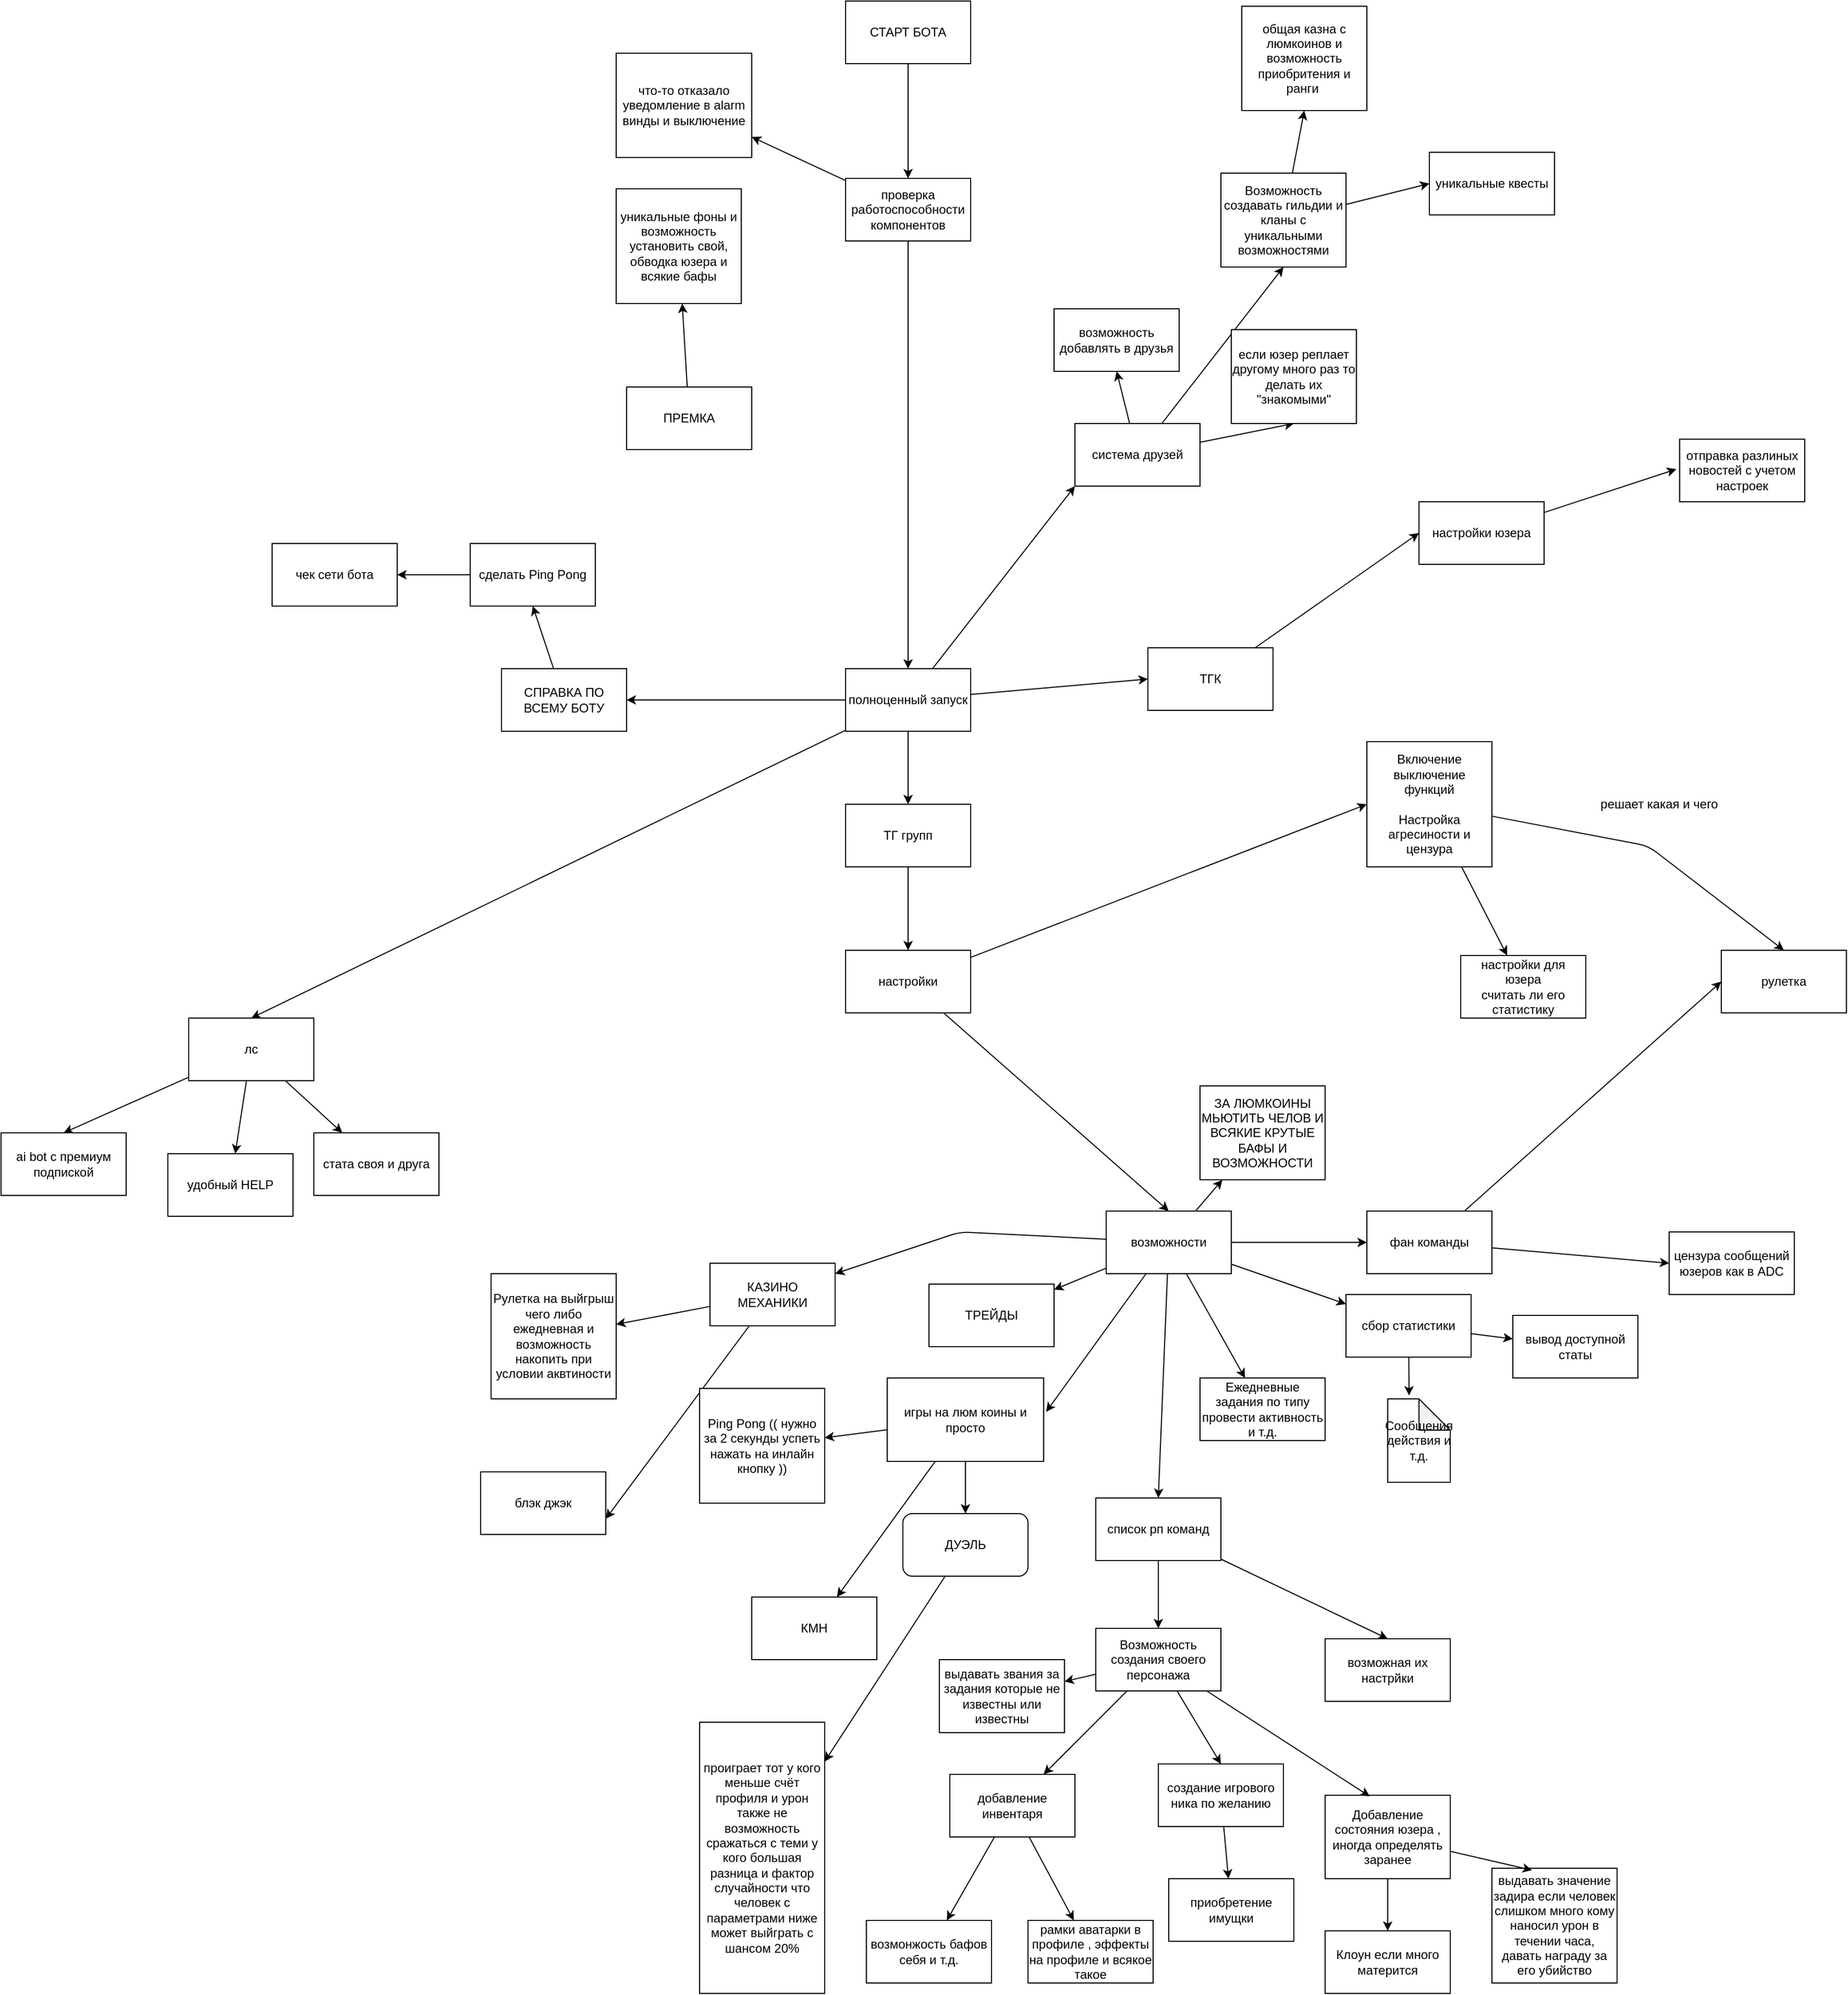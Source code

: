 <mxfile>
    <diagram id="T-KOo3m1sxwY2ycDkscS" name="Страница — 1">
        <mxGraphModel dx="3160" dy="2478" grid="1" gridSize="10" guides="1" tooltips="1" connect="1" arrows="1" fold="1" page="1" pageScale="1" pageWidth="850" pageHeight="1100" math="0" shadow="0">
            <root>
                <mxCell id="0"/>
                <mxCell id="1" parent="0"/>
                <mxCell id="4" style="edgeStyle=none;html=1;entryX=0.5;entryY=0;entryDx=0;entryDy=0;" parent="1" source="2" target="3" edge="1">
                    <mxGeometry relative="1" as="geometry"/>
                </mxCell>
                <mxCell id="2" value="СТАРТ БОТА" style="rounded=0;whiteSpace=wrap;html=1;" parent="1" vertex="1">
                    <mxGeometry x="340" y="-360" width="120" height="60" as="geometry"/>
                </mxCell>
                <mxCell id="6" style="edgeStyle=none;html=1;" parent="1" source="3" target="5" edge="1">
                    <mxGeometry relative="1" as="geometry"/>
                </mxCell>
                <mxCell id="8" style="edgeStyle=none;html=1;entryX=0.5;entryY=0;entryDx=0;entryDy=0;" parent="1" source="3" target="7" edge="1">
                    <mxGeometry relative="1" as="geometry"/>
                </mxCell>
                <mxCell id="3" value="проверка работоспособности компонентов" style="rounded=0;whiteSpace=wrap;html=1;" parent="1" vertex="1">
                    <mxGeometry x="340" y="-190" width="120" height="60" as="geometry"/>
                </mxCell>
                <mxCell id="5" value="что-то отказало уведомление в alarm винды и выключение" style="rounded=0;whiteSpace=wrap;html=1;" parent="1" vertex="1">
                    <mxGeometry x="120" y="-310" width="130" height="100" as="geometry"/>
                </mxCell>
                <mxCell id="11" style="edgeStyle=none;html=1;entryX=0.5;entryY=0;entryDx=0;entryDy=0;" parent="1" source="7" target="10" edge="1">
                    <mxGeometry relative="1" as="geometry"/>
                </mxCell>
                <mxCell id="15" style="edgeStyle=none;html=1;entryX=0;entryY=0.5;entryDx=0;entryDy=0;" parent="1" source="7" target="14" edge="1">
                    <mxGeometry relative="1" as="geometry"/>
                </mxCell>
                <mxCell id="31" style="edgeStyle=none;html=1;entryX=0.5;entryY=0;entryDx=0;entryDy=0;" parent="1" source="7" target="30" edge="1">
                    <mxGeometry relative="1" as="geometry"/>
                </mxCell>
                <mxCell id="50" style="edgeStyle=none;html=1;entryX=0;entryY=1;entryDx=0;entryDy=0;" parent="1" source="7" target="51" edge="1">
                    <mxGeometry relative="1" as="geometry">
                        <mxPoint x="530" y="200" as="targetPoint"/>
                    </mxGeometry>
                </mxCell>
                <mxCell id="58" style="edgeStyle=none;html=1;" parent="1" source="7" target="57" edge="1">
                    <mxGeometry relative="1" as="geometry"/>
                </mxCell>
                <mxCell id="7" value="полноценный запуск" style="rounded=0;whiteSpace=wrap;html=1;" parent="1" vertex="1">
                    <mxGeometry x="340" y="280" width="120" height="60" as="geometry"/>
                </mxCell>
                <mxCell id="49" style="edgeStyle=none;html=1;" parent="1" source="10" target="48" edge="1">
                    <mxGeometry relative="1" as="geometry"/>
                </mxCell>
                <mxCell id="61" style="edgeStyle=none;html=1;entryX=0.5;entryY=0;entryDx=0;entryDy=0;" parent="1" source="10" target="52" edge="1">
                    <mxGeometry relative="1" as="geometry"/>
                </mxCell>
                <mxCell id="64" style="edgeStyle=none;html=1;" parent="1" source="10" target="63" edge="1">
                    <mxGeometry relative="1" as="geometry"/>
                </mxCell>
                <mxCell id="10" value="лс" style="rounded=0;whiteSpace=wrap;html=1;" parent="1" vertex="1">
                    <mxGeometry x="-290" y="615" width="120" height="60" as="geometry"/>
                </mxCell>
                <mxCell id="21" style="edgeStyle=none;html=1;" parent="1" source="12" target="20" edge="1">
                    <mxGeometry relative="1" as="geometry"/>
                </mxCell>
                <mxCell id="27" style="edgeStyle=none;html=1;entryX=0.5;entryY=0;entryDx=0;entryDy=0;" parent="1" source="12" target="26" edge="1">
                    <mxGeometry relative="1" as="geometry"/>
                </mxCell>
                <mxCell id="40" style="edgeStyle=none;html=1;entryX=0;entryY=0.5;entryDx=0;entryDy=0;" parent="1" source="12" target="39" edge="1">
                    <mxGeometry relative="1" as="geometry"/>
                </mxCell>
                <mxCell id="73" style="edgeStyle=none;html=1;" parent="1" source="12" target="72" edge="1">
                    <mxGeometry relative="1" as="geometry">
                        <Array as="points">
                            <mxPoint x="450" y="820"/>
                        </Array>
                    </mxGeometry>
                </mxCell>
                <mxCell id="99" style="edgeStyle=none;html=1;" parent="1" source="12" target="98" edge="1">
                    <mxGeometry relative="1" as="geometry"/>
                </mxCell>
                <mxCell id="101" style="edgeStyle=none;html=1;" parent="1" source="12" target="100" edge="1">
                    <mxGeometry relative="1" as="geometry"/>
                </mxCell>
                <mxCell id="103" style="edgeStyle=none;html=1;" parent="1" source="12" target="102" edge="1">
                    <mxGeometry relative="1" as="geometry"/>
                </mxCell>
                <mxCell id="12" value="возможности" style="rounded=0;whiteSpace=wrap;html=1;" parent="1" vertex="1">
                    <mxGeometry x="590" y="800" width="120" height="60" as="geometry"/>
                </mxCell>
                <mxCell id="17" style="edgeStyle=none;html=1;entryX=0;entryY=0.5;entryDx=0;entryDy=0;" parent="1" source="14" target="16" edge="1">
                    <mxGeometry relative="1" as="geometry"/>
                </mxCell>
                <mxCell id="14" value="ТГК" style="rounded=0;whiteSpace=wrap;html=1;" parent="1" vertex="1">
                    <mxGeometry x="630" y="260" width="120" height="60" as="geometry"/>
                </mxCell>
                <mxCell id="16" value="настройки юзера" style="rounded=0;whiteSpace=wrap;html=1;" parent="1" vertex="1">
                    <mxGeometry x="890" y="120" width="120" height="60" as="geometry"/>
                </mxCell>
                <mxCell id="18" value="отправка разлиных новостей с учетом настроек" style="rounded=0;whiteSpace=wrap;html=1;" parent="1" vertex="1">
                    <mxGeometry x="1140" y="60" width="120" height="60" as="geometry"/>
                </mxCell>
                <mxCell id="19" style="edgeStyle=none;html=1;entryX=-0.026;entryY=0.479;entryDx=0;entryDy=0;entryPerimeter=0;" parent="1" source="16" target="18" edge="1">
                    <mxGeometry relative="1" as="geometry"/>
                </mxCell>
                <mxCell id="25" style="edgeStyle=none;html=1;" parent="1" source="20" target="24" edge="1">
                    <mxGeometry relative="1" as="geometry"/>
                </mxCell>
                <mxCell id="20" value="сбор статистики" style="rounded=0;whiteSpace=wrap;html=1;" parent="1" vertex="1">
                    <mxGeometry x="820" y="880" width="120" height="60" as="geometry"/>
                </mxCell>
                <mxCell id="22" value="Сообщения действия и т.д." style="shape=note;whiteSpace=wrap;html=1;backgroundOutline=1;darkOpacity=0.05;" parent="1" vertex="1">
                    <mxGeometry x="860" y="980" width="60" height="80" as="geometry"/>
                </mxCell>
                <mxCell id="23" style="edgeStyle=none;html=1;entryX=0.342;entryY=-0.04;entryDx=0;entryDy=0;entryPerimeter=0;" parent="1" source="20" target="22" edge="1">
                    <mxGeometry relative="1" as="geometry"/>
                </mxCell>
                <mxCell id="24" value="вывод доступной статы" style="rounded=0;whiteSpace=wrap;html=1;" parent="1" vertex="1">
                    <mxGeometry x="980" y="900" width="120" height="60" as="geometry"/>
                </mxCell>
                <mxCell id="29" style="edgeStyle=none;html=1;entryX=0.5;entryY=0;entryDx=0;entryDy=0;" parent="1" source="26" target="28" edge="1">
                    <mxGeometry relative="1" as="geometry"/>
                </mxCell>
                <mxCell id="81" style="edgeStyle=none;html=1;" parent="1" source="26" target="80" edge="1">
                    <mxGeometry relative="1" as="geometry"/>
                </mxCell>
                <mxCell id="26" value="список рп команд" style="rounded=0;whiteSpace=wrap;html=1;" parent="1" vertex="1">
                    <mxGeometry x="580" y="1075" width="120" height="60" as="geometry"/>
                </mxCell>
                <mxCell id="28" value="возможная их настрйки" style="rounded=0;whiteSpace=wrap;html=1;" parent="1" vertex="1">
                    <mxGeometry x="800" y="1210" width="120" height="60" as="geometry"/>
                </mxCell>
                <mxCell id="33" style="edgeStyle=none;html=1;entryX=0.5;entryY=0;entryDx=0;entryDy=0;" parent="1" source="30" target="32" edge="1">
                    <mxGeometry relative="1" as="geometry"/>
                </mxCell>
                <mxCell id="30" value="ТГ групп" style="rounded=0;whiteSpace=wrap;html=1;" parent="1" vertex="1">
                    <mxGeometry x="340" y="410" width="120" height="60" as="geometry"/>
                </mxCell>
                <mxCell id="34" style="edgeStyle=none;html=1;entryX=0.5;entryY=0;entryDx=0;entryDy=0;" parent="1" source="32" target="12" edge="1">
                    <mxGeometry relative="1" as="geometry"/>
                </mxCell>
                <mxCell id="36" style="edgeStyle=none;html=1;entryX=0;entryY=0.5;entryDx=0;entryDy=0;" parent="1" source="32" target="35" edge="1">
                    <mxGeometry relative="1" as="geometry"/>
                </mxCell>
                <mxCell id="32" value="настройки" style="rounded=0;whiteSpace=wrap;html=1;" parent="1" vertex="1">
                    <mxGeometry x="340" y="550" width="120" height="60" as="geometry"/>
                </mxCell>
                <mxCell id="38" style="edgeStyle=none;html=1;" parent="1" source="35" target="37" edge="1">
                    <mxGeometry relative="1" as="geometry"/>
                </mxCell>
                <mxCell id="43" style="edgeStyle=none;html=1;entryX=0.5;entryY=0;entryDx=0;entryDy=0;" parent="1" source="35" target="41" edge="1">
                    <mxGeometry relative="1" as="geometry">
                        <Array as="points">
                            <mxPoint x="1110" y="450"/>
                        </Array>
                    </mxGeometry>
                </mxCell>
                <mxCell id="35" value="Включение выключение функций&lt;br&gt;&lt;br&gt;Настройка агресиности и цензура" style="whiteSpace=wrap;html=1;aspect=fixed;" parent="1" vertex="1">
                    <mxGeometry x="840" y="350" width="120" height="120" as="geometry"/>
                </mxCell>
                <mxCell id="37" value="настройки для юзера&lt;br&gt;считать ли его статистику" style="rounded=0;whiteSpace=wrap;html=1;" parent="1" vertex="1">
                    <mxGeometry x="930" y="555" width="120" height="60" as="geometry"/>
                </mxCell>
                <mxCell id="42" style="edgeStyle=none;html=1;entryX=0;entryY=0.5;entryDx=0;entryDy=0;" parent="1" source="39" target="41" edge="1">
                    <mxGeometry relative="1" as="geometry"/>
                </mxCell>
                <mxCell id="47" style="edgeStyle=none;html=1;entryX=0;entryY=0.5;entryDx=0;entryDy=0;" parent="1" source="39" target="46" edge="1">
                    <mxGeometry relative="1" as="geometry"/>
                </mxCell>
                <mxCell id="39" value="фан команды" style="rounded=0;whiteSpace=wrap;html=1;" parent="1" vertex="1">
                    <mxGeometry x="840" y="800" width="120" height="60" as="geometry"/>
                </mxCell>
                <mxCell id="41" value="рулетка" style="rounded=0;whiteSpace=wrap;html=1;" parent="1" vertex="1">
                    <mxGeometry x="1180" y="550" width="120" height="60" as="geometry"/>
                </mxCell>
                <mxCell id="44" value="решает какая и чего" style="text;html=1;align=center;verticalAlign=middle;resizable=0;points=[];autosize=1;strokeColor=none;fillColor=none;" parent="1" vertex="1">
                    <mxGeometry x="1050" y="395" width="140" height="30" as="geometry"/>
                </mxCell>
                <mxCell id="46" value="цензура сообщений юзеров как в ADC" style="rounded=0;whiteSpace=wrap;html=1;" parent="1" vertex="1">
                    <mxGeometry x="1130" y="820" width="120" height="60" as="geometry"/>
                </mxCell>
                <mxCell id="48" value="стата своя и друга" style="rounded=0;whiteSpace=wrap;html=1;" parent="1" vertex="1">
                    <mxGeometry x="-170" y="725" width="120" height="60" as="geometry"/>
                </mxCell>
                <mxCell id="54" style="edgeStyle=none;html=1;entryX=0.5;entryY=1;entryDx=0;entryDy=0;" parent="1" source="51" target="53" edge="1">
                    <mxGeometry relative="1" as="geometry"/>
                </mxCell>
                <mxCell id="56" style="edgeStyle=none;html=1;entryX=0.5;entryY=1;entryDx=0;entryDy=0;" parent="1" source="51" target="55" edge="1">
                    <mxGeometry relative="1" as="geometry"/>
                </mxCell>
                <mxCell id="106" style="edgeStyle=none;html=1;entryX=0.5;entryY=1;entryDx=0;entryDy=0;" parent="1" source="51" target="104" edge="1">
                    <mxGeometry relative="1" as="geometry"/>
                </mxCell>
                <mxCell id="51" value="система друзей" style="rounded=0;whiteSpace=wrap;html=1;" parent="1" vertex="1">
                    <mxGeometry x="560" y="45" width="120" height="60" as="geometry"/>
                </mxCell>
                <mxCell id="52" value="ai bot с премиум подпиской" style="rounded=0;whiteSpace=wrap;html=1;" parent="1" vertex="1">
                    <mxGeometry x="-470" y="725" width="120" height="60" as="geometry"/>
                </mxCell>
                <mxCell id="53" value="если юзер реплает другому много раз то делать их &quot;знакомыми&quot;" style="rounded=0;whiteSpace=wrap;html=1;" parent="1" vertex="1">
                    <mxGeometry x="710" y="-45" width="120" height="90" as="geometry"/>
                </mxCell>
                <mxCell id="55" value="возможность добавлять в друзья" style="rounded=0;whiteSpace=wrap;html=1;" parent="1" vertex="1">
                    <mxGeometry x="540" y="-65" width="120" height="60" as="geometry"/>
                </mxCell>
                <mxCell id="59" style="edgeStyle=none;html=1;entryX=0.5;entryY=1;entryDx=0;entryDy=0;" parent="1" source="57" target="60" edge="1">
                    <mxGeometry relative="1" as="geometry">
                        <mxPoint x="70" y="210" as="targetPoint"/>
                    </mxGeometry>
                </mxCell>
                <mxCell id="57" value="СПРАВКА ПО ВСЕМУ БОТУ" style="rounded=0;whiteSpace=wrap;html=1;" parent="1" vertex="1">
                    <mxGeometry x="10" y="280" width="120" height="60" as="geometry"/>
                </mxCell>
                <mxCell id="68" style="edgeStyle=none;html=1;" parent="1" source="60" target="65" edge="1">
                    <mxGeometry relative="1" as="geometry"/>
                </mxCell>
                <mxCell id="60" value="сделать Ping Pong" style="rounded=0;whiteSpace=wrap;html=1;" parent="1" vertex="1">
                    <mxGeometry x="-20" y="160" width="120" height="60" as="geometry"/>
                </mxCell>
                <mxCell id="125" style="edgeStyle=none;html=1;" parent="1" source="62" target="124" edge="1">
                    <mxGeometry relative="1" as="geometry"/>
                </mxCell>
                <mxCell id="62" value="ПРЕМКА" style="rounded=0;whiteSpace=wrap;html=1;" parent="1" vertex="1">
                    <mxGeometry x="130" y="10" width="120" height="60" as="geometry"/>
                </mxCell>
                <mxCell id="63" value="удобный HELP" style="rounded=0;whiteSpace=wrap;html=1;" parent="1" vertex="1">
                    <mxGeometry x="-310" y="745" width="120" height="60" as="geometry"/>
                </mxCell>
                <mxCell id="65" value="чек сети бота" style="rounded=0;whiteSpace=wrap;html=1;" parent="1" vertex="1">
                    <mxGeometry x="-210" y="160" width="120" height="60" as="geometry"/>
                </mxCell>
                <mxCell id="75" style="edgeStyle=none;html=1;" parent="1" source="70" target="74" edge="1">
                    <mxGeometry relative="1" as="geometry"/>
                </mxCell>
                <mxCell id="87" style="edgeStyle=none;html=1;" parent="1" source="70" target="86" edge="1">
                    <mxGeometry relative="1" as="geometry"/>
                </mxCell>
                <mxCell id="95" style="edgeStyle=none;html=1;" parent="1" source="70" target="94" edge="1">
                    <mxGeometry relative="1" as="geometry"/>
                </mxCell>
                <mxCell id="70" value="игры на люм коины и просто" style="rounded=0;whiteSpace=wrap;html=1;" parent="1" vertex="1">
                    <mxGeometry x="380" y="960" width="150" height="80" as="geometry"/>
                </mxCell>
                <mxCell id="71" style="edgeStyle=none;html=1;entryX=1.016;entryY=0.406;entryDx=0;entryDy=0;entryPerimeter=0;" parent="1" source="12" target="70" edge="1">
                    <mxGeometry relative="1" as="geometry"/>
                </mxCell>
                <mxCell id="77" style="edgeStyle=none;html=1;" parent="1" source="72" target="76" edge="1">
                    <mxGeometry relative="1" as="geometry"/>
                </mxCell>
                <mxCell id="79" style="edgeStyle=none;html=1;entryX=1;entryY=0.75;entryDx=0;entryDy=0;" parent="1" source="72" target="78" edge="1">
                    <mxGeometry relative="1" as="geometry"/>
                </mxCell>
                <mxCell id="72" value="КАЗИНО МЕХАНИКИ" style="rounded=0;whiteSpace=wrap;html=1;" parent="1" vertex="1">
                    <mxGeometry x="210" y="850" width="120" height="60" as="geometry"/>
                </mxCell>
                <mxCell id="74" value="Ping Pong (( нужно за 2 секунды успеть нажать на инлайн кнопку ))" style="rounded=0;whiteSpace=wrap;html=1;" parent="1" vertex="1">
                    <mxGeometry x="200" y="970" width="120" height="110" as="geometry"/>
                </mxCell>
                <mxCell id="76" value="Рулетка на выйгрыш чего либо ежедневная и возможность накопить при условии аквтиности" style="rounded=0;whiteSpace=wrap;html=1;" parent="1" vertex="1">
                    <mxGeometry y="860" width="120" height="120" as="geometry"/>
                </mxCell>
                <mxCell id="78" value="блэк джэк" style="rounded=0;whiteSpace=wrap;html=1;" parent="1" vertex="1">
                    <mxGeometry x="-10" y="1050" width="120" height="60" as="geometry"/>
                </mxCell>
                <mxCell id="83" style="edgeStyle=none;html=1;entryX=0.5;entryY=0;entryDx=0;entryDy=0;" parent="1" source="80" target="84" edge="1">
                    <mxGeometry relative="1" as="geometry"/>
                </mxCell>
                <mxCell id="116" style="edgeStyle=none;html=1;" parent="1" source="80" target="115" edge="1">
                    <mxGeometry relative="1" as="geometry"/>
                </mxCell>
                <mxCell id="80" value="Возможность создания своего персонажа" style="rounded=0;whiteSpace=wrap;html=1;" parent="1" vertex="1">
                    <mxGeometry x="580" y="1200" width="120" height="60" as="geometry"/>
                </mxCell>
                <mxCell id="82" value="приобретение имущки" style="rounded=0;whiteSpace=wrap;html=1;" parent="1" vertex="1">
                    <mxGeometry x="650" y="1440" width="120" height="60" as="geometry"/>
                </mxCell>
                <mxCell id="85" style="edgeStyle=none;html=1;" parent="1" source="84" target="82" edge="1">
                    <mxGeometry relative="1" as="geometry"/>
                </mxCell>
                <mxCell id="84" value="создание игрового ника по желанию" style="rounded=0;whiteSpace=wrap;html=1;" parent="1" vertex="1">
                    <mxGeometry x="640" y="1330" width="120" height="60" as="geometry"/>
                </mxCell>
                <mxCell id="86" value="КМН" style="rounded=0;whiteSpace=wrap;html=1;" parent="1" vertex="1">
                    <mxGeometry x="250" y="1170" width="120" height="60" as="geometry"/>
                </mxCell>
                <mxCell id="91" style="edgeStyle=none;html=1;" parent="1" source="88" target="90" edge="1">
                    <mxGeometry relative="1" as="geometry"/>
                </mxCell>
                <mxCell id="120" style="edgeStyle=none;html=1;" parent="1" source="88" target="119" edge="1">
                    <mxGeometry relative="1" as="geometry"/>
                </mxCell>
                <mxCell id="88" value="добавление инвентаря" style="rounded=0;whiteSpace=wrap;html=1;" parent="1" vertex="1">
                    <mxGeometry x="440" y="1340" width="120" height="60" as="geometry"/>
                </mxCell>
                <mxCell id="89" style="edgeStyle=none;html=1;" parent="1" source="80" target="88" edge="1">
                    <mxGeometry relative="1" as="geometry">
                        <mxPoint x="510" y="1330" as="targetPoint"/>
                    </mxGeometry>
                </mxCell>
                <mxCell id="90" value="возмонжость бафов себя и т.д." style="rounded=0;whiteSpace=wrap;html=1;" parent="1" vertex="1">
                    <mxGeometry x="360" y="1480" width="120" height="60" as="geometry"/>
                </mxCell>
                <mxCell id="97" style="edgeStyle=none;html=1;" parent="1" source="94" target="96" edge="1">
                    <mxGeometry relative="1" as="geometry"/>
                </mxCell>
                <mxCell id="94" value="ДУЭЛЬ" style="rounded=1;whiteSpace=wrap;html=1;" parent="1" vertex="1">
                    <mxGeometry x="395" y="1090" width="120" height="60" as="geometry"/>
                </mxCell>
                <mxCell id="96" value="проиграет тот у кого меньше счёт профиля и урон также не возможность сражаться с теми у кого большая разница и фактор случайности что человек с параметрами ниже может выйграть с шансом 20%" style="rounded=0;whiteSpace=wrap;html=1;" parent="1" vertex="1">
                    <mxGeometry x="200" y="1290" width="120" height="260" as="geometry"/>
                </mxCell>
                <mxCell id="98" value="Ежедневные задания по типу провести активность и т.д." style="rounded=0;whiteSpace=wrap;html=1;" parent="1" vertex="1">
                    <mxGeometry x="680" y="960" width="120" height="60" as="geometry"/>
                </mxCell>
                <mxCell id="100" value="ЗА ЛЮМКОИНЫ МЬЮТИТЬ ЧЕЛОВ И ВСЯКИЕ КРУТЫЕ БАФЫ И ВОЗМОЖНОСТИ" style="rounded=0;whiteSpace=wrap;html=1;" parent="1" vertex="1">
                    <mxGeometry x="680" y="680" width="120" height="90" as="geometry"/>
                </mxCell>
                <mxCell id="102" value="ТРЕЙДЫ" style="rounded=0;whiteSpace=wrap;html=1;" parent="1" vertex="1">
                    <mxGeometry x="420" y="870" width="120" height="60" as="geometry"/>
                </mxCell>
                <mxCell id="128" style="edgeStyle=none;html=1;entryX=0;entryY=0.5;entryDx=0;entryDy=0;" edge="1" parent="1" source="104" target="127">
                    <mxGeometry relative="1" as="geometry"/>
                </mxCell>
                <mxCell id="130" style="edgeStyle=none;html=1;entryX=0.5;entryY=1;entryDx=0;entryDy=0;" edge="1" parent="1" source="104" target="129">
                    <mxGeometry relative="1" as="geometry"/>
                </mxCell>
                <mxCell id="104" value="Возможность создавать гильдии и кланы с уникальными возможностями" style="rounded=0;whiteSpace=wrap;html=1;" parent="1" vertex="1">
                    <mxGeometry x="700" y="-195" width="120" height="90" as="geometry"/>
                </mxCell>
                <mxCell id="118" style="edgeStyle=none;html=1;" parent="1" source="107" target="117" edge="1">
                    <mxGeometry relative="1" as="geometry"/>
                </mxCell>
                <mxCell id="107" value="Добавление состояния юзера , иногда определять заранее" style="rounded=0;whiteSpace=wrap;html=1;" parent="1" vertex="1">
                    <mxGeometry x="800" y="1360" width="120" height="80" as="geometry"/>
                </mxCell>
                <mxCell id="108" style="edgeStyle=none;html=1;entryX=0.357;entryY=0.014;entryDx=0;entryDy=0;entryPerimeter=0;" parent="1" source="80" target="107" edge="1">
                    <mxGeometry relative="1" as="geometry"/>
                </mxCell>
                <mxCell id="112" value="выдавать значение задира если человек слишком много кому наносил урон в течении часа, давать награду за его убийство" style="rounded=0;whiteSpace=wrap;html=1;" parent="1" vertex="1">
                    <mxGeometry x="960" y="1430" width="120" height="110" as="geometry"/>
                </mxCell>
                <mxCell id="114" style="edgeStyle=none;html=1;entryX=0.32;entryY=0.016;entryDx=0;entryDy=0;entryPerimeter=0;" parent="1" source="107" target="112" edge="1">
                    <mxGeometry relative="1" as="geometry"/>
                </mxCell>
                <mxCell id="115" value="выдавать звания за задания которые не известны или известны" style="rounded=0;whiteSpace=wrap;html=1;" parent="1" vertex="1">
                    <mxGeometry x="430" y="1230" width="120" height="70" as="geometry"/>
                </mxCell>
                <mxCell id="117" value="Клоун если много матерится" style="rounded=0;whiteSpace=wrap;html=1;" parent="1" vertex="1">
                    <mxGeometry x="800" y="1490" width="120" height="60" as="geometry"/>
                </mxCell>
                <mxCell id="119" value="рамки аватарки в профиле , эффекты на профиле и всякое такое" style="rounded=0;whiteSpace=wrap;html=1;" parent="1" vertex="1">
                    <mxGeometry x="515" y="1480" width="120" height="60" as="geometry"/>
                </mxCell>
                <mxCell id="124" value="уникальные фоны и возможность установить свой, обводка юзера и всякие бафы" style="rounded=0;whiteSpace=wrap;html=1;" parent="1" vertex="1">
                    <mxGeometry x="120" y="-180" width="120" height="110" as="geometry"/>
                </mxCell>
                <mxCell id="127" value="уникальные квесты" style="rounded=0;whiteSpace=wrap;html=1;" vertex="1" parent="1">
                    <mxGeometry x="900" y="-215" width="120" height="60" as="geometry"/>
                </mxCell>
                <mxCell id="129" value="общая казна с люмкоинов и возможность приобритения и ранги&amp;nbsp;" style="rounded=0;whiteSpace=wrap;html=1;" vertex="1" parent="1">
                    <mxGeometry x="720" y="-355" width="120" height="100" as="geometry"/>
                </mxCell>
            </root>
        </mxGraphModel>
    </diagram>
</mxfile>